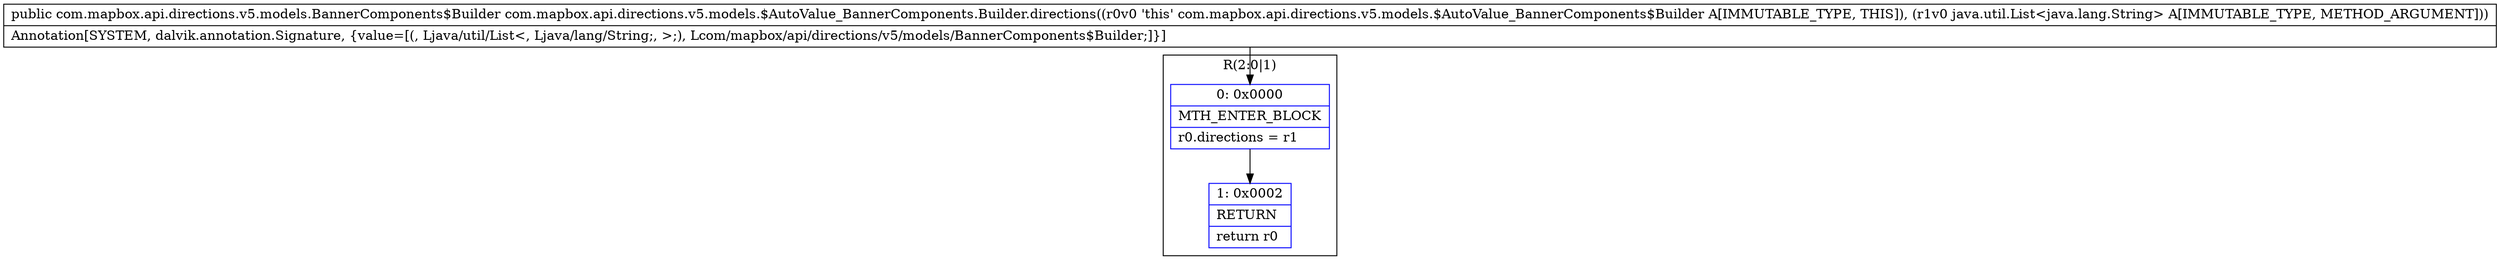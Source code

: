 digraph "CFG forcom.mapbox.api.directions.v5.models.$AutoValue_BannerComponents.Builder.directions(Ljava\/util\/List;)Lcom\/mapbox\/api\/directions\/v5\/models\/BannerComponents$Builder;" {
subgraph cluster_Region_578013581 {
label = "R(2:0|1)";
node [shape=record,color=blue];
Node_0 [shape=record,label="{0\:\ 0x0000|MTH_ENTER_BLOCK\l|r0.directions = r1\l}"];
Node_1 [shape=record,label="{1\:\ 0x0002|RETURN\l|return r0\l}"];
}
MethodNode[shape=record,label="{public com.mapbox.api.directions.v5.models.BannerComponents$Builder com.mapbox.api.directions.v5.models.$AutoValue_BannerComponents.Builder.directions((r0v0 'this' com.mapbox.api.directions.v5.models.$AutoValue_BannerComponents$Builder A[IMMUTABLE_TYPE, THIS]), (r1v0 java.util.List\<java.lang.String\> A[IMMUTABLE_TYPE, METHOD_ARGUMENT]))  | Annotation[SYSTEM, dalvik.annotation.Signature, \{value=[(, Ljava\/util\/List\<, Ljava\/lang\/String;, \>;), Lcom\/mapbox\/api\/directions\/v5\/models\/BannerComponents$Builder;]\}]\l}"];
MethodNode -> Node_0;
Node_0 -> Node_1;
}

